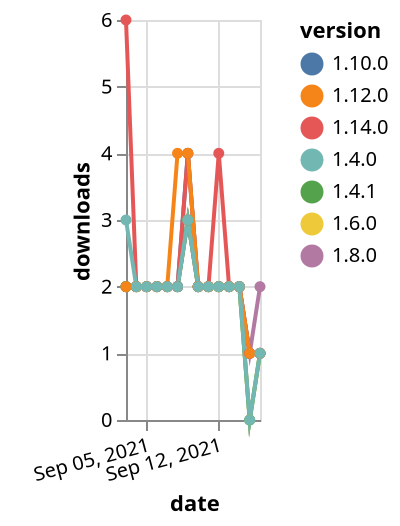 {"$schema": "https://vega.github.io/schema/vega-lite/v5.json", "description": "A simple bar chart with embedded data.", "data": {"values": [{"date": "2021-09-03", "total": 1663, "delta": 2, "version": "1.6.0"}, {"date": "2021-09-04", "total": 1665, "delta": 2, "version": "1.6.0"}, {"date": "2021-09-05", "total": 1667, "delta": 2, "version": "1.6.0"}, {"date": "2021-09-06", "total": 1669, "delta": 2, "version": "1.6.0"}, {"date": "2021-09-07", "total": 1671, "delta": 2, "version": "1.6.0"}, {"date": "2021-09-08", "total": 1673, "delta": 2, "version": "1.6.0"}, {"date": "2021-09-09", "total": 1676, "delta": 3, "version": "1.6.0"}, {"date": "2021-09-10", "total": 1678, "delta": 2, "version": "1.6.0"}, {"date": "2021-09-11", "total": 1680, "delta": 2, "version": "1.6.0"}, {"date": "2021-09-12", "total": 1682, "delta": 2, "version": "1.6.0"}, {"date": "2021-09-13", "total": 1684, "delta": 2, "version": "1.6.0"}, {"date": "2021-09-14", "total": 1686, "delta": 2, "version": "1.6.0"}, {"date": "2021-09-15", "total": 1686, "delta": 0, "version": "1.6.0"}, {"date": "2021-09-16", "total": 1687, "delta": 1, "version": "1.6.0"}, {"date": "2021-09-03", "total": 1506, "delta": 2, "version": "1.8.0"}, {"date": "2021-09-04", "total": 1508, "delta": 2, "version": "1.8.0"}, {"date": "2021-09-05", "total": 1510, "delta": 2, "version": "1.8.0"}, {"date": "2021-09-06", "total": 1512, "delta": 2, "version": "1.8.0"}, {"date": "2021-09-07", "total": 1514, "delta": 2, "version": "1.8.0"}, {"date": "2021-09-08", "total": 1516, "delta": 2, "version": "1.8.0"}, {"date": "2021-09-09", "total": 1519, "delta": 3, "version": "1.8.0"}, {"date": "2021-09-10", "total": 1521, "delta": 2, "version": "1.8.0"}, {"date": "2021-09-11", "total": 1523, "delta": 2, "version": "1.8.0"}, {"date": "2021-09-12", "total": 1525, "delta": 2, "version": "1.8.0"}, {"date": "2021-09-13", "total": 1527, "delta": 2, "version": "1.8.0"}, {"date": "2021-09-14", "total": 1529, "delta": 2, "version": "1.8.0"}, {"date": "2021-09-15", "total": 1530, "delta": 1, "version": "1.8.0"}, {"date": "2021-09-16", "total": 1532, "delta": 2, "version": "1.8.0"}, {"date": "2021-09-03", "total": 1015, "delta": 2, "version": "1.10.0"}, {"date": "2021-09-04", "total": 1017, "delta": 2, "version": "1.10.0"}, {"date": "2021-09-05", "total": 1019, "delta": 2, "version": "1.10.0"}, {"date": "2021-09-06", "total": 1021, "delta": 2, "version": "1.10.0"}, {"date": "2021-09-07", "total": 1023, "delta": 2, "version": "1.10.0"}, {"date": "2021-09-08", "total": 1025, "delta": 2, "version": "1.10.0"}, {"date": "2021-09-09", "total": 1029, "delta": 4, "version": "1.10.0"}, {"date": "2021-09-10", "total": 1031, "delta": 2, "version": "1.10.0"}, {"date": "2021-09-11", "total": 1033, "delta": 2, "version": "1.10.0"}, {"date": "2021-09-12", "total": 1035, "delta": 2, "version": "1.10.0"}, {"date": "2021-09-13", "total": 1037, "delta": 2, "version": "1.10.0"}, {"date": "2021-09-14", "total": 1039, "delta": 2, "version": "1.10.0"}, {"date": "2021-09-15", "total": 1040, "delta": 1, "version": "1.10.0"}, {"date": "2021-09-16", "total": 1041, "delta": 1, "version": "1.10.0"}, {"date": "2021-09-03", "total": 1987, "delta": 2, "version": "1.4.1"}, {"date": "2021-09-04", "total": 1989, "delta": 2, "version": "1.4.1"}, {"date": "2021-09-05", "total": 1991, "delta": 2, "version": "1.4.1"}, {"date": "2021-09-06", "total": 1993, "delta": 2, "version": "1.4.1"}, {"date": "2021-09-07", "total": 1995, "delta": 2, "version": "1.4.1"}, {"date": "2021-09-08", "total": 1997, "delta": 2, "version": "1.4.1"}, {"date": "2021-09-09", "total": 2000, "delta": 3, "version": "1.4.1"}, {"date": "2021-09-10", "total": 2002, "delta": 2, "version": "1.4.1"}, {"date": "2021-09-11", "total": 2004, "delta": 2, "version": "1.4.1"}, {"date": "2021-09-12", "total": 2006, "delta": 2, "version": "1.4.1"}, {"date": "2021-09-13", "total": 2008, "delta": 2, "version": "1.4.1"}, {"date": "2021-09-14", "total": 2010, "delta": 2, "version": "1.4.1"}, {"date": "2021-09-15", "total": 2010, "delta": 0, "version": "1.4.1"}, {"date": "2021-09-16", "total": 2011, "delta": 1, "version": "1.4.1"}, {"date": "2021-09-03", "total": 242, "delta": 6, "version": "1.14.0"}, {"date": "2021-09-04", "total": 244, "delta": 2, "version": "1.14.0"}, {"date": "2021-09-05", "total": 246, "delta": 2, "version": "1.14.0"}, {"date": "2021-09-06", "total": 248, "delta": 2, "version": "1.14.0"}, {"date": "2021-09-07", "total": 250, "delta": 2, "version": "1.14.0"}, {"date": "2021-09-08", "total": 252, "delta": 2, "version": "1.14.0"}, {"date": "2021-09-09", "total": 256, "delta": 4, "version": "1.14.0"}, {"date": "2021-09-10", "total": 258, "delta": 2, "version": "1.14.0"}, {"date": "2021-09-11", "total": 260, "delta": 2, "version": "1.14.0"}, {"date": "2021-09-12", "total": 264, "delta": 4, "version": "1.14.0"}, {"date": "2021-09-13", "total": 266, "delta": 2, "version": "1.14.0"}, {"date": "2021-09-14", "total": 268, "delta": 2, "version": "1.14.0"}, {"date": "2021-09-15", "total": 269, "delta": 1, "version": "1.14.0"}, {"date": "2021-09-16", "total": 270, "delta": 1, "version": "1.14.0"}, {"date": "2021-09-03", "total": 735, "delta": 2, "version": "1.12.0"}, {"date": "2021-09-04", "total": 737, "delta": 2, "version": "1.12.0"}, {"date": "2021-09-05", "total": 739, "delta": 2, "version": "1.12.0"}, {"date": "2021-09-06", "total": 741, "delta": 2, "version": "1.12.0"}, {"date": "2021-09-07", "total": 743, "delta": 2, "version": "1.12.0"}, {"date": "2021-09-08", "total": 747, "delta": 4, "version": "1.12.0"}, {"date": "2021-09-09", "total": 751, "delta": 4, "version": "1.12.0"}, {"date": "2021-09-10", "total": 753, "delta": 2, "version": "1.12.0"}, {"date": "2021-09-11", "total": 755, "delta": 2, "version": "1.12.0"}, {"date": "2021-09-12", "total": 757, "delta": 2, "version": "1.12.0"}, {"date": "2021-09-13", "total": 759, "delta": 2, "version": "1.12.0"}, {"date": "2021-09-14", "total": 761, "delta": 2, "version": "1.12.0"}, {"date": "2021-09-15", "total": 762, "delta": 1, "version": "1.12.0"}, {"date": "2021-09-16", "total": 763, "delta": 1, "version": "1.12.0"}, {"date": "2021-09-03", "total": 2077, "delta": 3, "version": "1.4.0"}, {"date": "2021-09-04", "total": 2079, "delta": 2, "version": "1.4.0"}, {"date": "2021-09-05", "total": 2081, "delta": 2, "version": "1.4.0"}, {"date": "2021-09-06", "total": 2083, "delta": 2, "version": "1.4.0"}, {"date": "2021-09-07", "total": 2085, "delta": 2, "version": "1.4.0"}, {"date": "2021-09-08", "total": 2087, "delta": 2, "version": "1.4.0"}, {"date": "2021-09-09", "total": 2090, "delta": 3, "version": "1.4.0"}, {"date": "2021-09-10", "total": 2092, "delta": 2, "version": "1.4.0"}, {"date": "2021-09-11", "total": 2094, "delta": 2, "version": "1.4.0"}, {"date": "2021-09-12", "total": 2096, "delta": 2, "version": "1.4.0"}, {"date": "2021-09-13", "total": 2098, "delta": 2, "version": "1.4.0"}, {"date": "2021-09-14", "total": 2100, "delta": 2, "version": "1.4.0"}, {"date": "2021-09-15", "total": 2100, "delta": 0, "version": "1.4.0"}, {"date": "2021-09-16", "total": 2101, "delta": 1, "version": "1.4.0"}]}, "width": "container", "mark": {"type": "line", "point": {"filled": true}}, "encoding": {"x": {"field": "date", "type": "temporal", "timeUnit": "yearmonthdate", "title": "date", "axis": {"labelAngle": -15}}, "y": {"field": "delta", "type": "quantitative", "title": "downloads"}, "color": {"field": "version", "type": "nominal"}, "tooltip": {"field": "delta"}}}